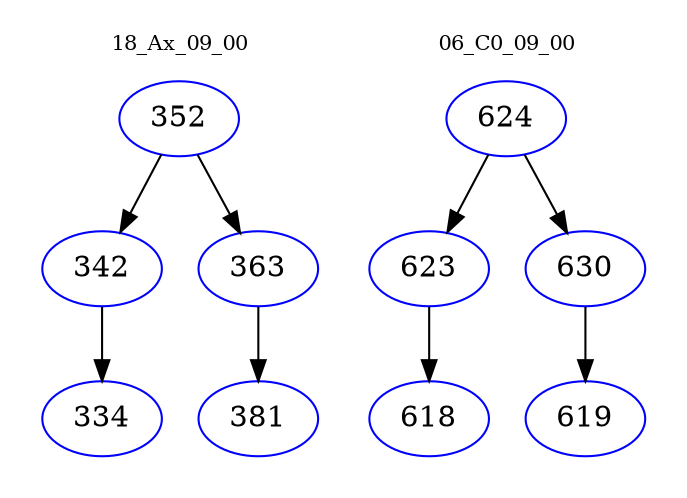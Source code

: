 digraph{
subgraph cluster_0 {
color = white
label = "18_Ax_09_00";
fontsize=10;
T0_352 [label="352", color="blue"]
T0_352 -> T0_342 [color="black"]
T0_342 [label="342", color="blue"]
T0_342 -> T0_334 [color="black"]
T0_334 [label="334", color="blue"]
T0_352 -> T0_363 [color="black"]
T0_363 [label="363", color="blue"]
T0_363 -> T0_381 [color="black"]
T0_381 [label="381", color="blue"]
}
subgraph cluster_1 {
color = white
label = "06_C0_09_00";
fontsize=10;
T1_624 [label="624", color="blue"]
T1_624 -> T1_623 [color="black"]
T1_623 [label="623", color="blue"]
T1_623 -> T1_618 [color="black"]
T1_618 [label="618", color="blue"]
T1_624 -> T1_630 [color="black"]
T1_630 [label="630", color="blue"]
T1_630 -> T1_619 [color="black"]
T1_619 [label="619", color="blue"]
}
}

